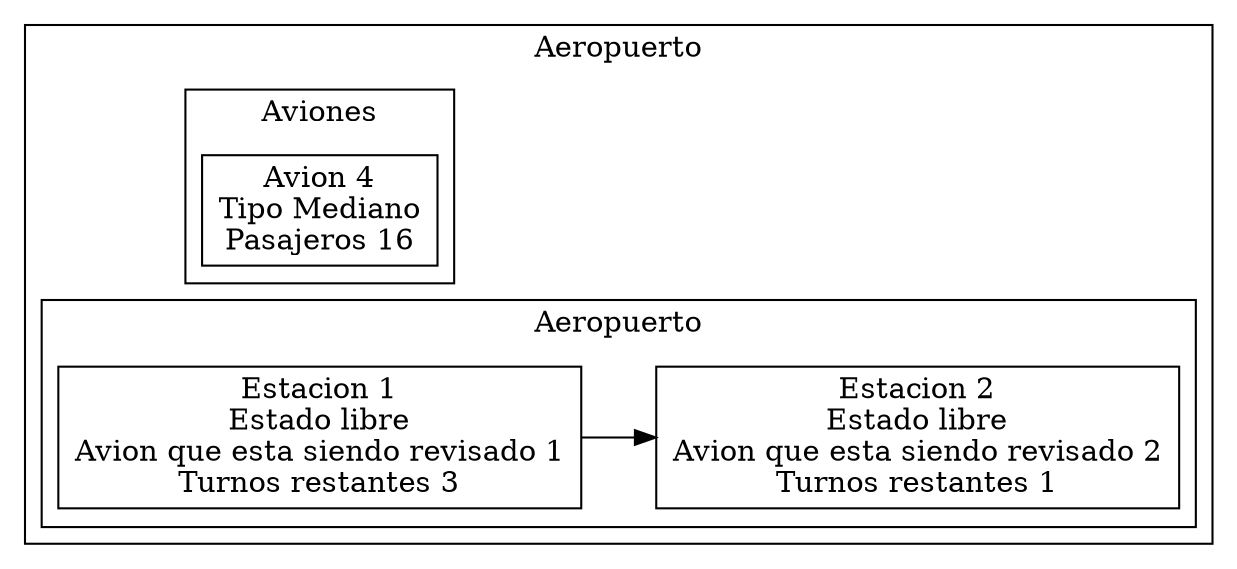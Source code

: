 digraph{ 
 rankdir = LR; 
 node[shape = record];subgraph clusterAeropuerto{
label = "Aeropuerto";
subgraph clusterAviones{
label = " Aviones "nca0[label = "Avion 4\nTipo Mediano\nPasajeros 16"];
}
subgraph clusterPuestosmantenimiento{
lpm0[label = "Estacion 1\nEstado libre\nAvion que esta siendo revisado 1\nTurnos restantes 3"];
lpm1[label = "Estacion 2\nEstado libre\nAvion que esta siendo revisado 2\nTurnos restantes 1"];
lpm0->lpm1}}
}
